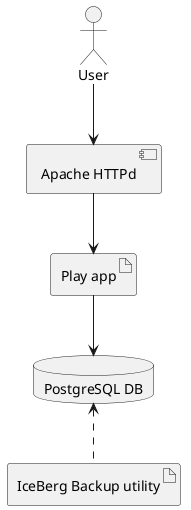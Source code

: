 @startuml

actor "User" as user
component "Apache HTTPd" as httpd
artifact "Play app" as play
database "PostgreSQL DB" as database
artifact "IceBerg Backup utility" as iceberg

user --> httpd
httpd --> play
play --> database
database <.. iceberg

@enduml
